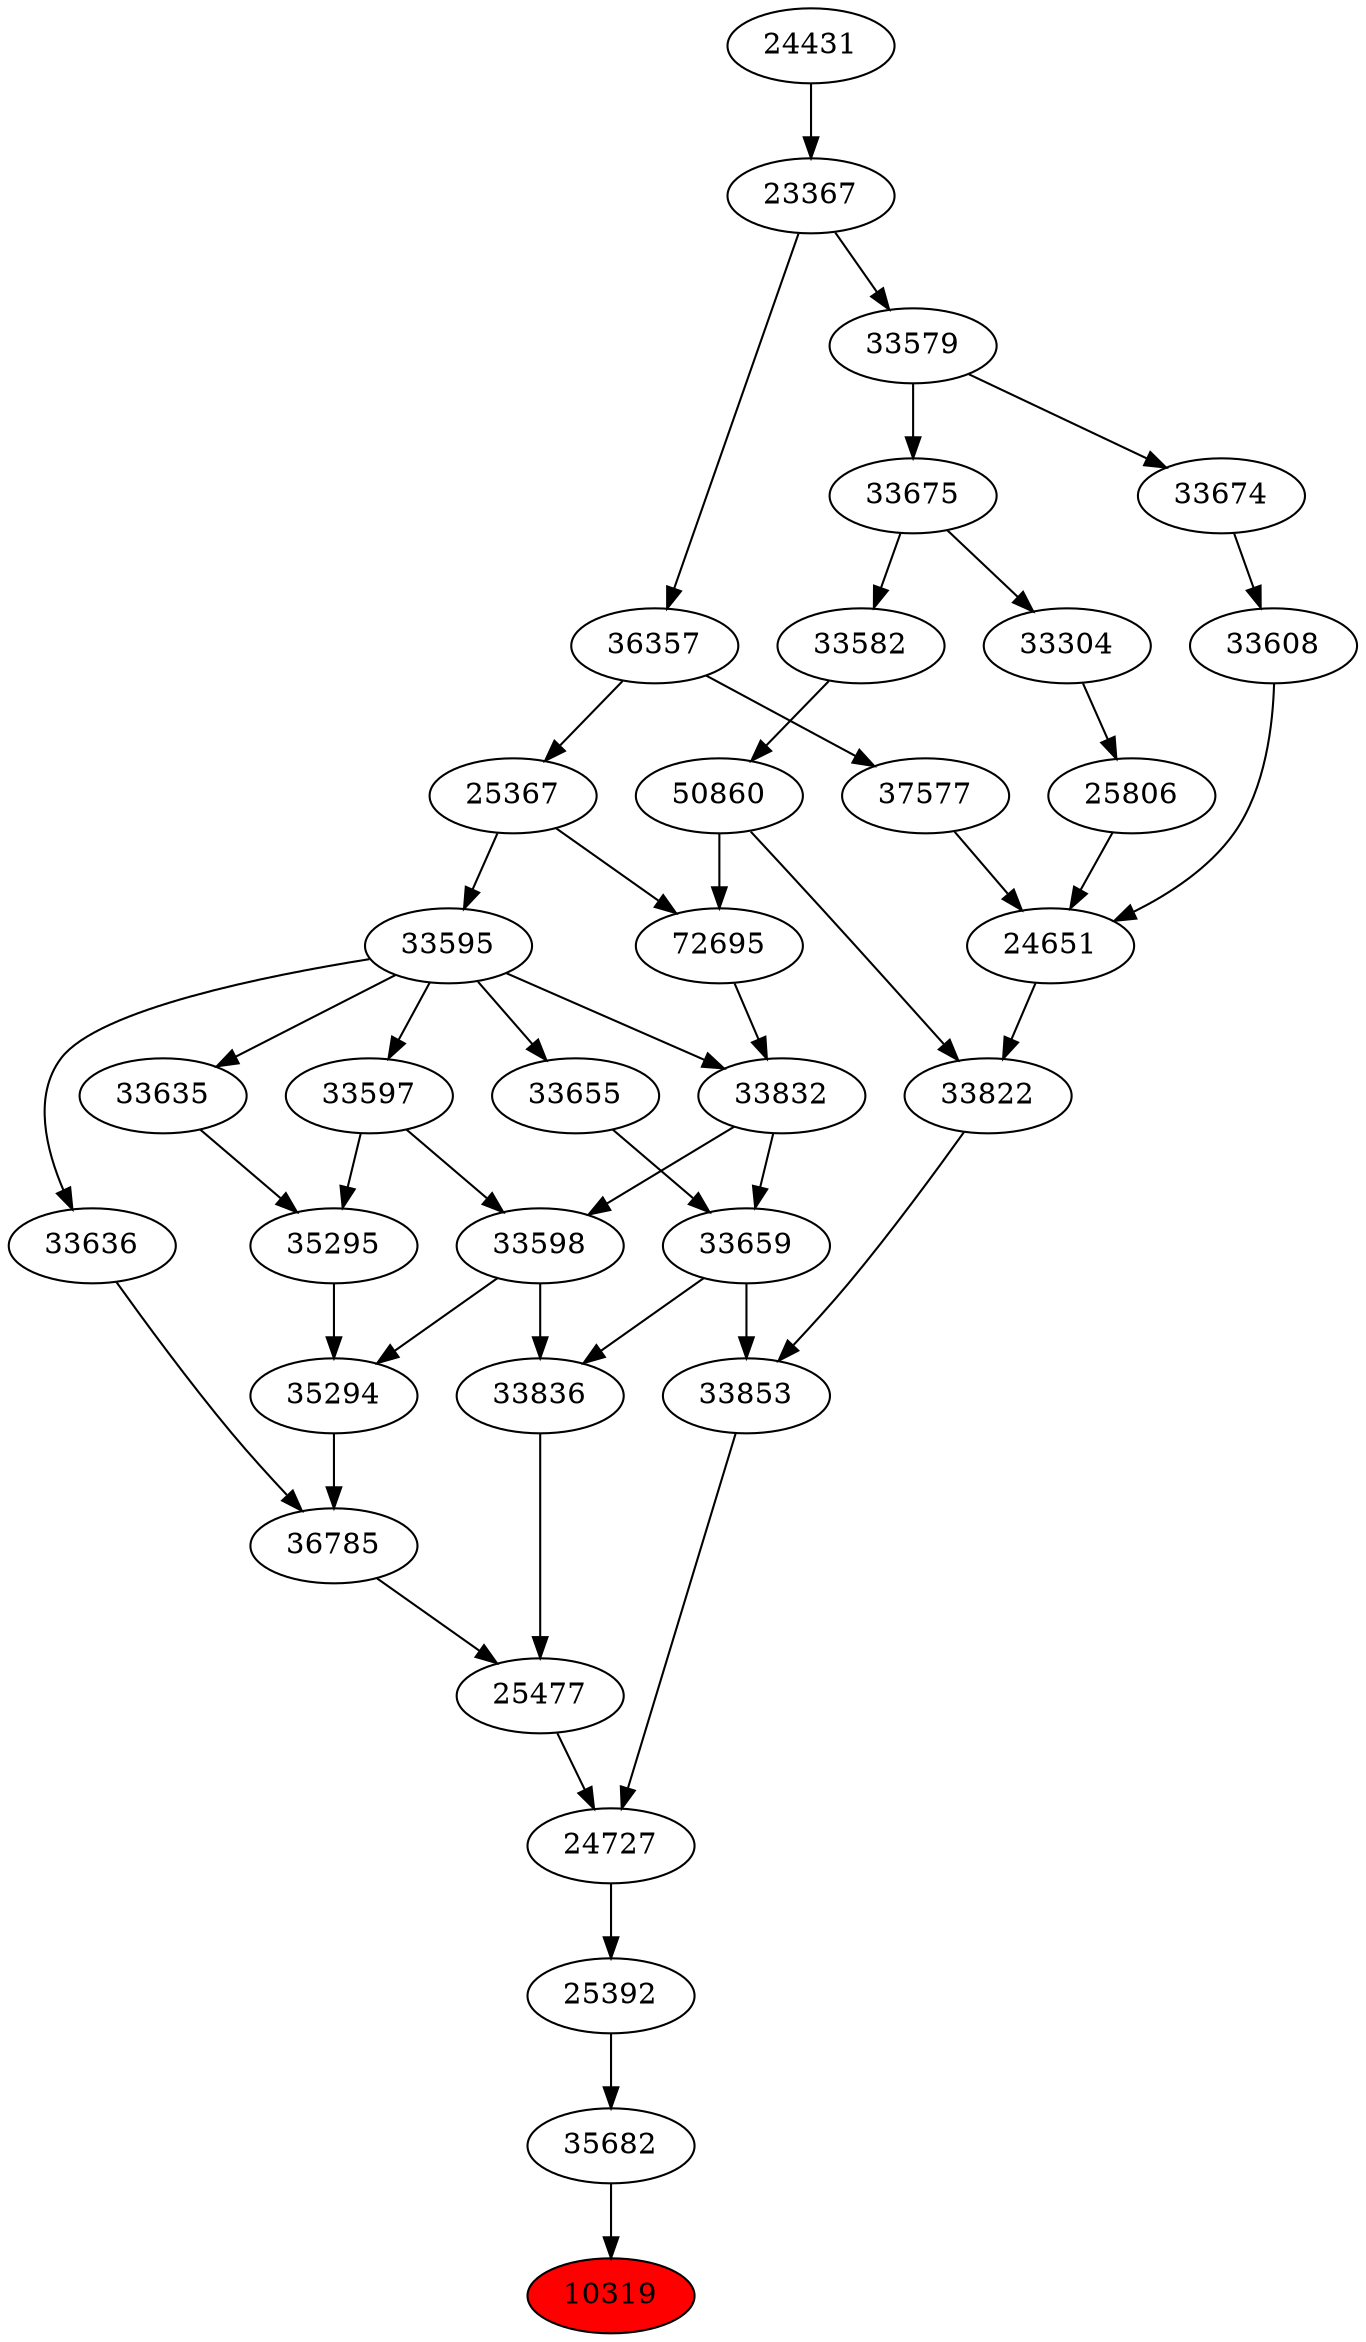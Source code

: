 strict digraph{ 
10319 [label="10319" fillcolor=red style=filled]
35682 -> 10319
35682 [label="35682"]
25392 -> 35682
25392 [label="25392"]
24727 -> 25392
24727 [label="24727"]
25477 -> 24727
33853 -> 24727
25477 [label="25477"]
36785 -> 25477
33836 -> 25477
33853 [label="33853"]
33659 -> 33853
33822 -> 33853
36785 [label="36785"]
35294 -> 36785
33636 -> 36785
33836 [label="33836"]
33659 -> 33836
33598 -> 33836
33659 [label="33659"]
33655 -> 33659
33832 -> 33659
33822 [label="33822"]
24651 -> 33822
50860 -> 33822
35294 [label="35294"]
33598 -> 35294
35295 -> 35294
33636 [label="33636"]
33595 -> 33636
33598 [label="33598"]
33597 -> 33598
33832 -> 33598
33655 [label="33655"]
33595 -> 33655
33832 [label="33832"]
72695 -> 33832
33595 -> 33832
24651 [label="24651"]
25806 -> 24651
33608 -> 24651
37577 -> 24651
50860 [label="50860"]
33582 -> 50860
35295 [label="35295"]
33635 -> 35295
33597 -> 35295
33595 [label="33595"]
25367 -> 33595
33597 [label="33597"]
33595 -> 33597
72695 [label="72695"]
50860 -> 72695
25367 -> 72695
25806 [label="25806"]
33304 -> 25806
33608 [label="33608"]
33674 -> 33608
37577 [label="37577"]
36357 -> 37577
33582 [label="33582"]
33675 -> 33582
33635 [label="33635"]
33595 -> 33635
25367 [label="25367"]
36357 -> 25367
33304 [label="33304"]
33675 -> 33304
33674 [label="33674"]
33579 -> 33674
36357 [label="36357"]
23367 -> 36357
33675 [label="33675"]
33579 -> 33675
33579 [label="33579"]
23367 -> 33579
23367 [label="23367"]
24431 -> 23367
24431 [label="24431"]
}